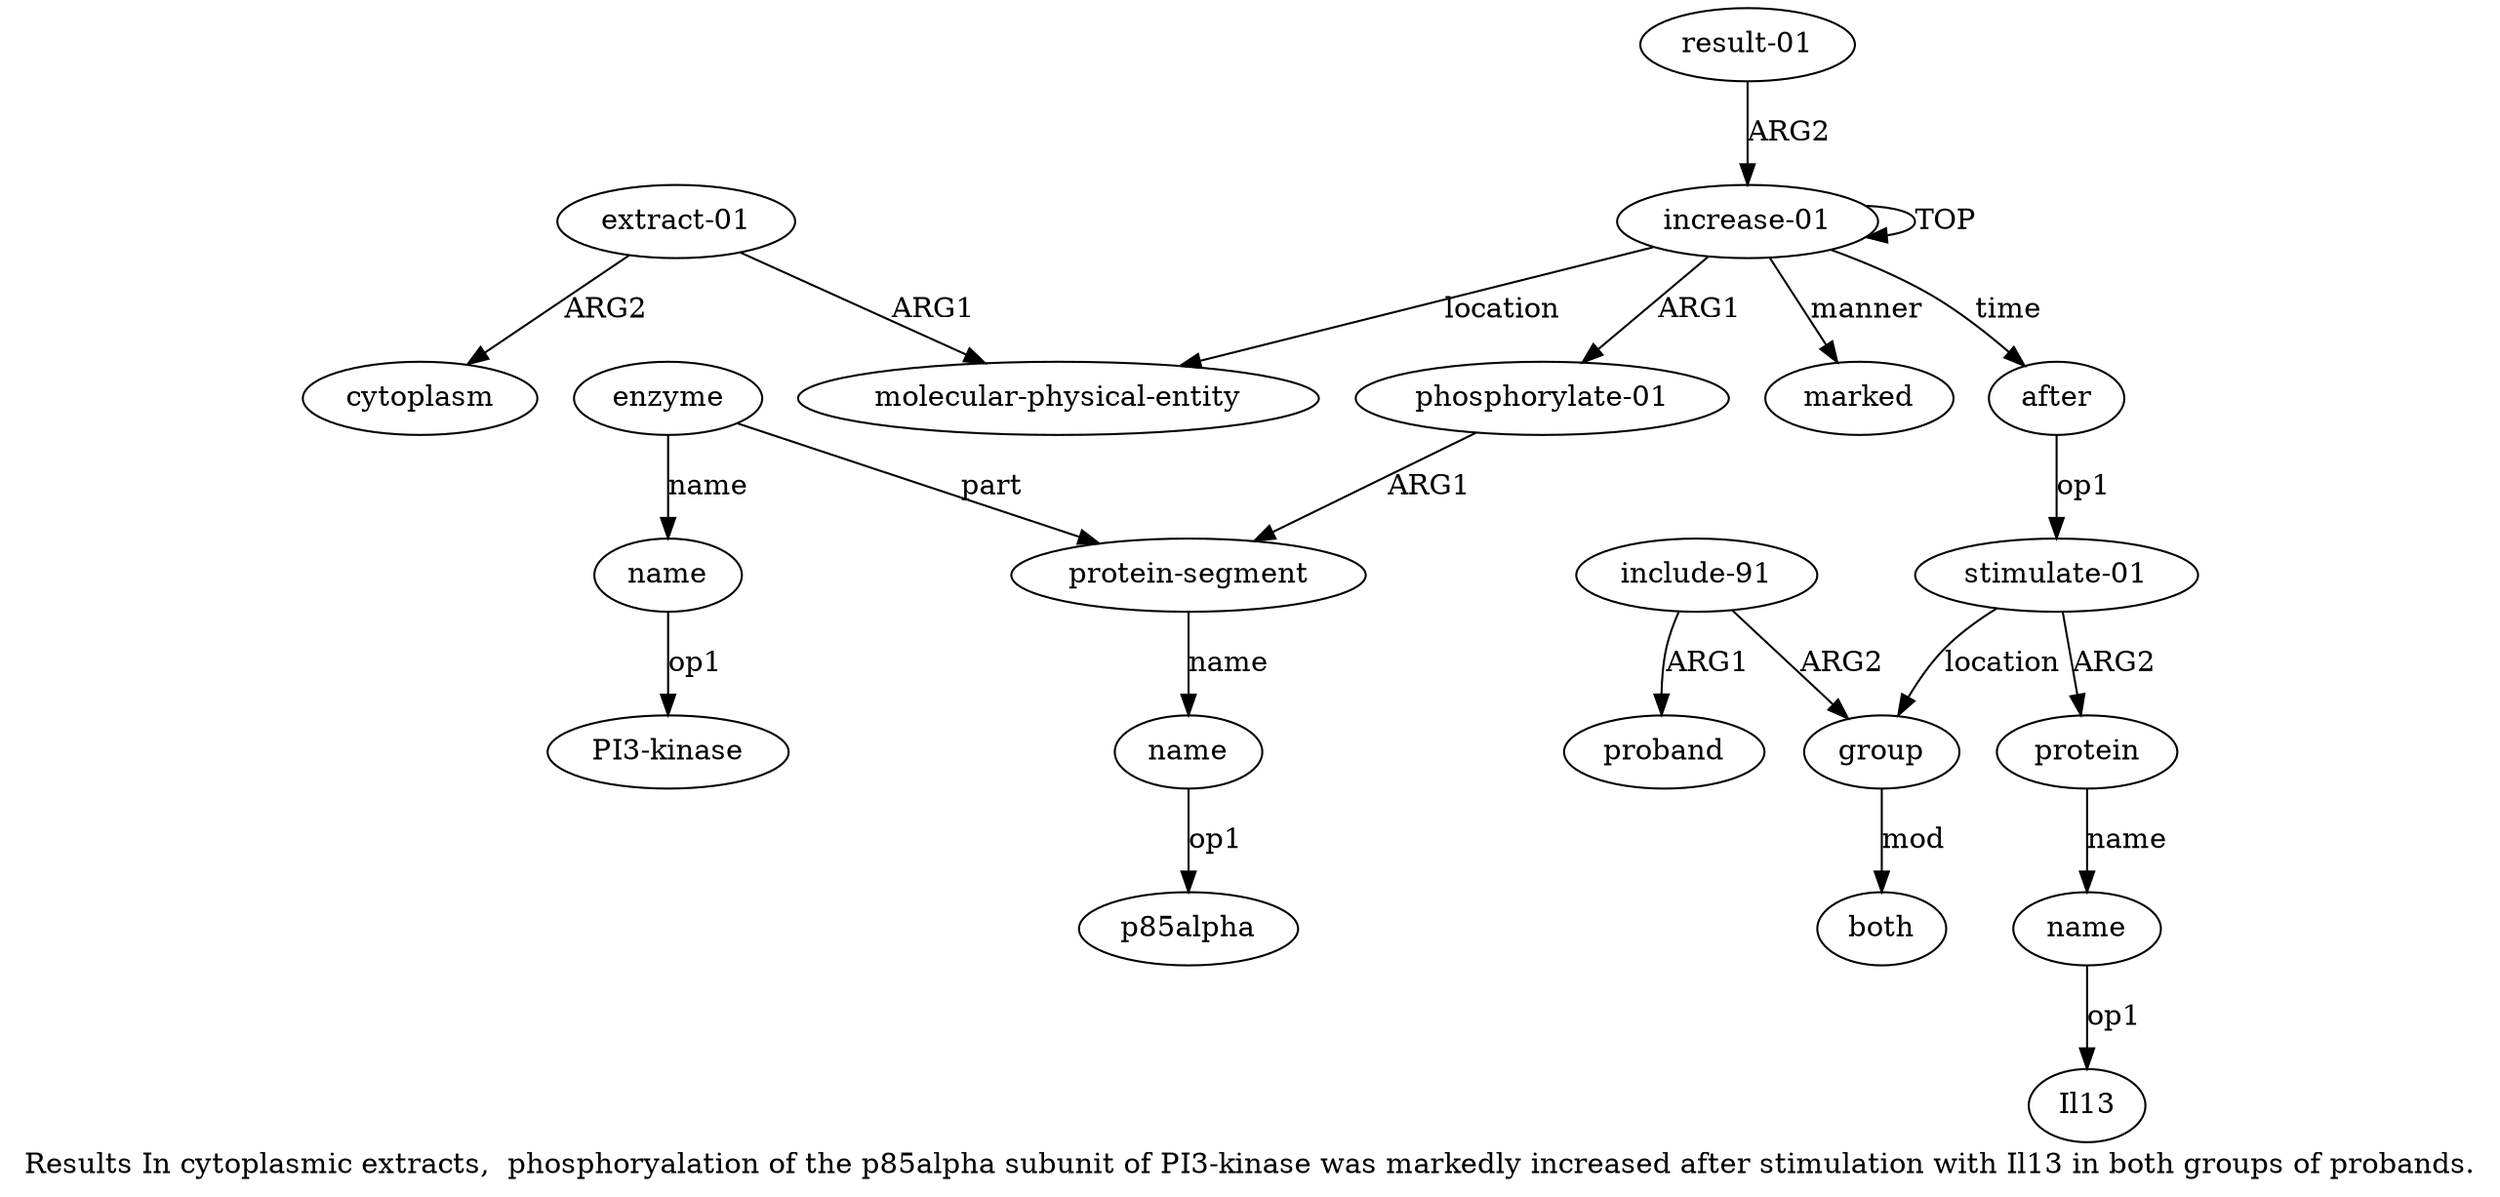 digraph  {
	graph [label="Results In cytoplasmic extracts,  phosphoryalation of the p85alpha subunit of PI3-kinase was markedly increased after stimulation \
with Il13 in both groups of probands."];
	node [label="\N"];
	"a5 PI3-kinase"	 [color=black,
		gold_ind=-1,
		gold_label="PI3-kinase",
		label="PI3-kinase",
		test_ind=-1,
		test_label="PI3-kinase"];
	"a3 p85alpha"	 [color=black,
		gold_ind=-1,
		gold_label=p85alpha,
		label=p85alpha,
		test_ind=-1,
		test_label=p85alpha];
	a15	 [color=black,
		gold_ind=15,
		gold_label="result-01",
		label="result-01",
		test_ind=15,
		test_label="result-01"];
	a0	 [color=black,
		gold_ind=0,
		gold_label="increase-01",
		label="increase-01",
		test_ind=0,
		test_label="increase-01"];
	a15 -> a0 [key=0,
	color=black,
	gold_label=ARG2,
	label=ARG2,
	test_label=ARG2];
a14 [color=black,
	gold_ind=14,
	gold_label=proband,
	label=proband,
	test_ind=14,
	test_label=proband];
a17 [color=black,
	gold_ind=17,
	gold_label="extract-01",
	label="extract-01",
	test_ind=17,
	test_label="extract-01"];
a16 [color=black,
	gold_ind=16,
	gold_label="molecular-physical-entity",
	label="molecular-physical-entity",
	test_ind=16,
	test_label="molecular-physical-entity"];
a17 -> a16 [key=0,
color=black,
gold_label=ARG1,
label=ARG1,
test_label=ARG1];
a18 [color=black,
gold_ind=18,
gold_label=cytoplasm,
label=cytoplasm,
test_ind=18,
test_label=cytoplasm];
a17 -> a18 [key=0,
color=black,
gold_label=ARG2,
label=ARG2,
test_label=ARG2];
a11 [color=black,
gold_ind=11,
gold_label=group,
label=group,
test_ind=11,
test_label=group];
a12 [color=black,
gold_ind=12,
gold_label=both,
label=both,
test_ind=12,
test_label=both];
a11 -> a12 [key=0,
color=black,
gold_label=mod,
label=mod,
test_label=mod];
a10 [color=black,
gold_ind=10,
gold_label=name,
label=name,
test_ind=10,
test_label=name];
"a10 Il13" [color=black,
gold_ind=-1,
gold_label=Il13,
label=Il13,
test_ind=-1,
test_label=Il13];
a10 -> "a10 Il13" [key=0,
color=black,
gold_label=op1,
label=op1,
test_label=op1];
a13 [color=black,
gold_ind=13,
gold_label="include-91",
label="include-91",
test_ind=13,
test_label="include-91"];
a13 -> a14 [key=0,
color=black,
gold_label=ARG1,
label=ARG1,
test_label=ARG1];
a13 -> a11 [key=0,
color=black,
gold_label=ARG2,
label=ARG2,
test_label=ARG2];
a1 [color=black,
gold_ind=1,
gold_label="phosphorylate-01",
label="phosphorylate-01",
test_ind=1,
test_label="phosphorylate-01"];
a2 [color=black,
gold_ind=2,
gold_label="protein-segment",
label="protein-segment",
test_ind=2,
test_label="protein-segment"];
a1 -> a2 [key=0,
color=black,
gold_label=ARG1,
label=ARG1,
test_label=ARG1];
a0 -> a16 [key=0,
color=black,
gold_label=location,
label=location,
test_label=location];
a0 -> a1 [key=0,
color=black,
gold_label=ARG1,
label=ARG1,
test_label=ARG1];
a0 -> a0 [key=0,
color=black,
gold_label=TOP,
label=TOP,
test_label=TOP];
a7 [color=black,
gold_ind=7,
gold_label=after,
label=after,
test_ind=7,
test_label=after];
a0 -> a7 [key=0,
color=black,
gold_label=time,
label=time,
test_label=time];
a6 [color=black,
gold_ind=6,
gold_label=marked,
label=marked,
test_ind=6,
test_label=marked];
a0 -> a6 [key=0,
color=black,
gold_label=manner,
label=manner,
test_label=manner];
a3 [color=black,
gold_ind=3,
gold_label=name,
label=name,
test_ind=3,
test_label=name];
a3 -> "a3 p85alpha" [key=0,
color=black,
gold_label=op1,
label=op1,
test_label=op1];
a2 -> a3 [key=0,
color=black,
gold_label=name,
label=name,
test_label=name];
a5 [color=black,
gold_ind=5,
gold_label=name,
label=name,
test_ind=5,
test_label=name];
a5 -> "a5 PI3-kinase" [key=0,
color=black,
gold_label=op1,
label=op1,
test_label=op1];
a4 [color=black,
gold_ind=4,
gold_label=enzyme,
label=enzyme,
test_ind=4,
test_label=enzyme];
a4 -> a2 [key=0,
color=black,
gold_label=part,
label=part,
test_label=part];
a4 -> a5 [key=0,
color=black,
gold_label=name,
label=name,
test_label=name];
a8 [color=black,
gold_ind=8,
gold_label="stimulate-01",
label="stimulate-01",
test_ind=8,
test_label="stimulate-01"];
a7 -> a8 [key=0,
color=black,
gold_label=op1,
label=op1,
test_label=op1];
a9 [color=black,
gold_ind=9,
gold_label=protein,
label=protein,
test_ind=9,
test_label=protein];
a9 -> a10 [key=0,
color=black,
gold_label=name,
label=name,
test_label=name];
a8 -> a11 [key=0,
color=black,
gold_label=location,
label=location,
test_label=location];
a8 -> a9 [key=0,
color=black,
gold_label=ARG2,
label=ARG2,
test_label=ARG2];
}
